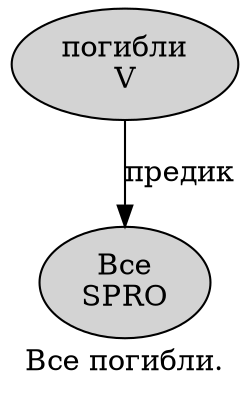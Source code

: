 digraph SENTENCE_122 {
	graph [label="Все погибли."]
	node [style=filled]
		0 [label="Все
SPRO" color="" fillcolor=lightgray penwidth=1 shape=ellipse]
		1 [label="погибли
V" color="" fillcolor=lightgray penwidth=1 shape=ellipse]
			1 -> 0 [label="предик"]
}